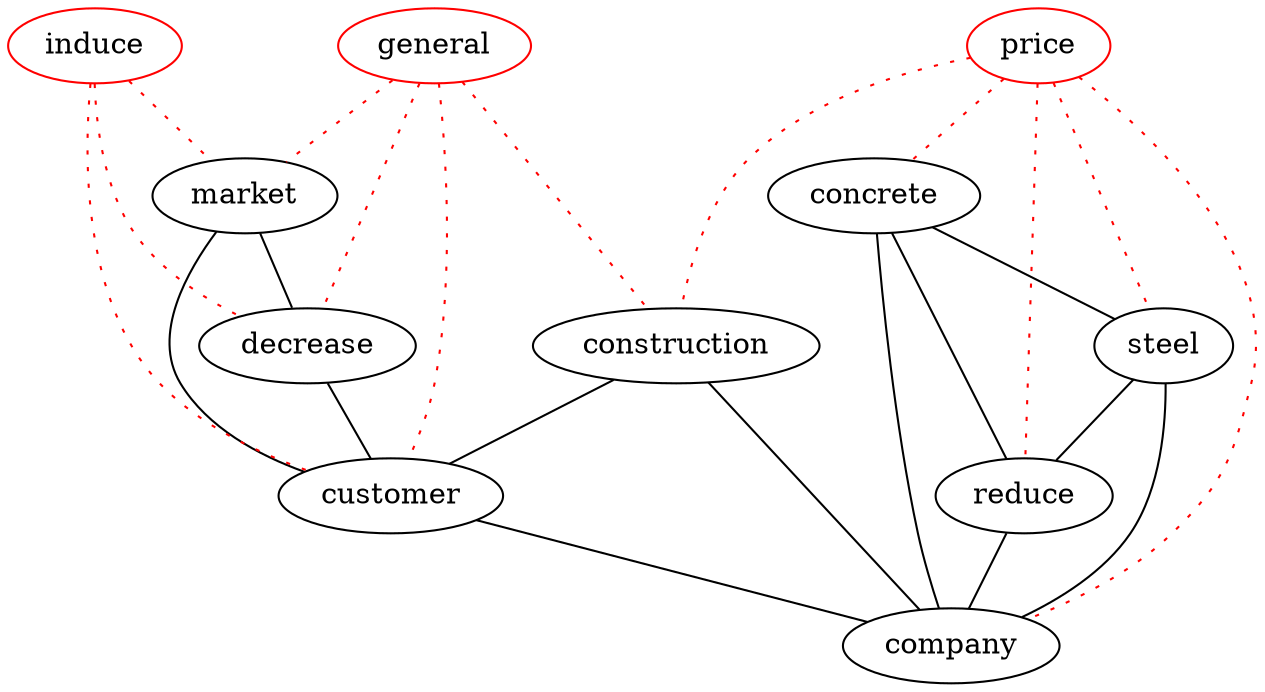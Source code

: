 graph keygraph {
graph [size="10,10"]
concrete [color="black"]
construction [color="black"]
decrease [color="black"]
company [color="black"]
market [color="black"]
reduce [color="black"]
steel [color="black"]
customer [color="black"]
price [color="red"]
induce [color="red"]
general [color="red"]
construction--customer
construction--company
concrete--reduce
steel--reduce
customer--company
market--decrease
market--customer
decrease--customer
concrete--steel
concrete--company
steel--company
reduce--company
induce--decrease [color="red", style="dotted"]
induce--market [color="red", style="dotted"]
induce--customer [color="red", style="dotted"]
general--construction [color="red", style="dotted"]
general--decrease [color="red", style="dotted"]
general--market [color="red", style="dotted"]
general--customer [color="red", style="dotted"]
price--concrete [color="red", style="dotted"]
price--construction [color="red", style="dotted"]
price--company [color="red", style="dotted"]
price--reduce [color="red", style="dotted"]
price--steel [color="red", style="dotted"]
}